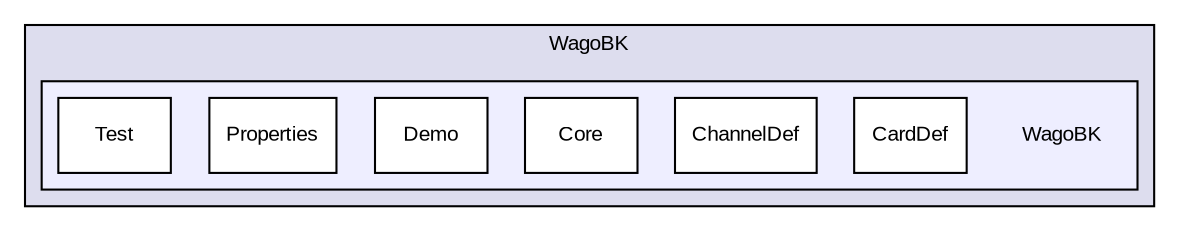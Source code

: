 digraph "D:/Projects/Csharp/WagoBK/WagoBK" {
  compound=true
  node [ fontsize="10", fontname="Arial"];
  edge [ labelfontsize="10", labelfontname="Arial"];
  subgraph clusterdir_042fdc22e877302cd8dcca5048bca1b3 {
    graph [ bgcolor="#ddddee", pencolor="black", label="WagoBK" fontname="Arial", fontsize="10", URL="dir_042fdc22e877302cd8dcca5048bca1b3.html"]
  subgraph clusterdir_7605f127d7756d45c6fa6f613d4bf1ed {
    graph [ bgcolor="#eeeeff", pencolor="black", label="" URL="dir_7605f127d7756d45c6fa6f613d4bf1ed.html"];
    dir_7605f127d7756d45c6fa6f613d4bf1ed [shape=plaintext label="WagoBK"];
    dir_be85174cf09c49a647ab16c2a09d73e8 [shape=box label="CardDef" color="black" fillcolor="white" style="filled" URL="dir_be85174cf09c49a647ab16c2a09d73e8.html"];
    dir_ffb91a4915efec47b36fd3261d4933f6 [shape=box label="ChannelDef" color="black" fillcolor="white" style="filled" URL="dir_ffb91a4915efec47b36fd3261d4933f6.html"];
    dir_29ca23c054107f3fdb8c3104d27724c3 [shape=box label="Core" color="black" fillcolor="white" style="filled" URL="dir_29ca23c054107f3fdb8c3104d27724c3.html"];
    dir_b6d81727838f09b20e8f4ce5d1e3723e [shape=box label="Demo" color="black" fillcolor="white" style="filled" URL="dir_b6d81727838f09b20e8f4ce5d1e3723e.html"];
    dir_07a039598eb7e41ec9da7f23df16575e [shape=box label="Properties" color="black" fillcolor="white" style="filled" URL="dir_07a039598eb7e41ec9da7f23df16575e.html"];
    dir_9c1e6173025d2e579fd2719204b987ec [shape=box label="Test" color="black" fillcolor="white" style="filled" URL="dir_9c1e6173025d2e579fd2719204b987ec.html"];
  }
  }
}
